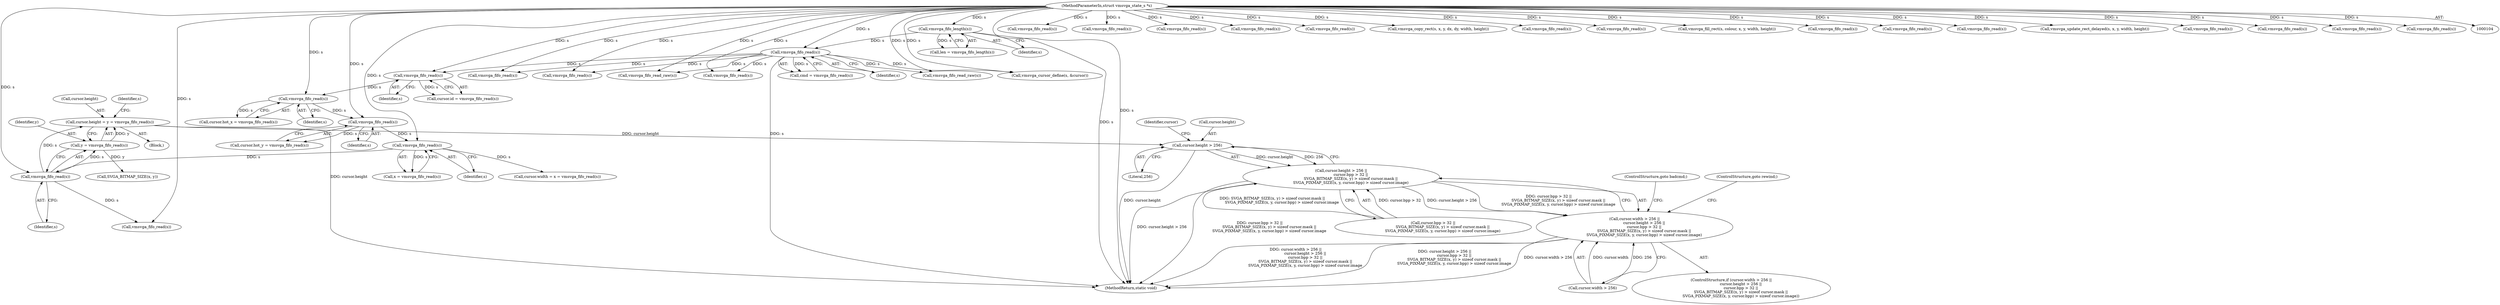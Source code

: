 digraph "0_qemu_167d97a3def77ee2dbf6e908b0ecbfe2103977db@API" {
"1000315" [label="(Call,cursor.height = y = vmsvga_fifo_read(s))"];
"1000319" [label="(Call,y = vmsvga_fifo_read(s))"];
"1000321" [label="(Call,vmsvga_fifo_read(s))"];
"1000313" [label="(Call,vmsvga_fifo_read(s))"];
"1000305" [label="(Call,vmsvga_fifo_read(s))"];
"1000299" [label="(Call,vmsvga_fifo_read(s))"];
"1000293" [label="(Call,vmsvga_fifo_read(s))"];
"1000145" [label="(Call,vmsvga_fifo_read(s))"];
"1000125" [label="(Call,vmsvga_fifo_length(s))"];
"1000105" [label="(MethodParameterIn,struct vmsvga_state_s *s)"];
"1000351" [label="(Call,cursor.height > 256)"];
"1000350" [label="(Call,cursor.height > 256 ||\n                cursor.bpp > 32 ||\n                SVGA_BITMAP_SIZE(x, y) > sizeof cursor.mask ||\n                SVGA_PIXMAP_SIZE(x, y, cursor.bpp) > sizeof cursor.image)"];
"1000344" [label="(Call,cursor.width > 256 ||\n                cursor.height > 256 ||\n                cursor.bpp > 32 ||\n                SVGA_BITMAP_SIZE(x, y) > sizeof cursor.mask ||\n                SVGA_PIXMAP_SIZE(x, y, cursor.bpp) > sizeof cursor.image)"];
"1000173" [label="(Call,vmsvga_fifo_read(s))"];
"1000294" [label="(Identifier,s)"];
"1000143" [label="(Call,cmd = vmsvga_fifo_read(s))"];
"1000299" [label="(Call,vmsvga_fifo_read(s))"];
"1000161" [label="(Call,vmsvga_fifo_read(s))"];
"1000194" [label="(Call,vmsvga_fifo_read(s))"];
"1000289" [label="(Call,cursor.id = vmsvga_fifo_read(s))"];
"1000359" [label="(Identifier,cursor)"];
"1000321" [label="(Call,vmsvga_fifo_read(s))"];
"1000329" [label="(Call,vmsvga_fifo_read(s))"];
"1000313" [label="(Call,vmsvga_fifo_read(s))"];
"1000324" [label="(Identifier,s)"];
"1000123" [label="(Call,len = vmsvga_fifo_length(s))"];
"1000210" [label="(Call,vmsvga_fifo_read(s))"];
"1000252" [label="(Call,vmsvga_fifo_read(s))"];
"1000295" [label="(Call,cursor.hot_x = vmsvga_fifo_read(s))"];
"1000525" [label="(Call,vmsvga_fifo_read(s))"];
"1000264" [label="(Call,vmsvga_copy_rect(s, x, y, dx, dy, width, height))"];
"1000343" [label="(ControlStructure,if (cursor.width > 256 ||\n                cursor.height > 256 ||\n                cursor.bpp > 32 ||\n                SVGA_BITMAP_SIZE(x, y) > sizeof cursor.mask ||\n                SVGA_PIXMAP_SIZE(x, y, cursor.bpp) > sizeof cursor.image))"];
"1000314" [label="(Identifier,s)"];
"1000125" [label="(Call,vmsvga_fifo_length(s))"];
"1000383" [label="(ControlStructure,goto badcmd;)"];
"1000198" [label="(Call,vmsvga_fifo_read(s))"];
"1000105" [label="(MethodParameterIn,struct vmsvga_state_s *s)"];
"1000256" [label="(Call,vmsvga_fifo_read(s))"];
"1000315" [label="(Call,cursor.height = y = vmsvga_fifo_read(s))"];
"1000145" [label="(Call,vmsvga_fifo_read(s))"];
"1000240" [label="(Call,vmsvga_fifo_read(s))"];
"1000344" [label="(Call,cursor.width > 256 ||\n                cursor.height > 256 ||\n                cursor.bpp > 32 ||\n                SVGA_BITMAP_SIZE(x, y) > sizeof cursor.mask ||\n                SVGA_PIXMAP_SIZE(x, y, cursor.bpp) > sizeof cursor.image)"];
"1000311" [label="(Call,x = vmsvga_fifo_read(s))"];
"1000214" [label="(Call,vmsvga_fill_rect(s, colour, x, y, width, height))"];
"1000126" [label="(Identifier,s)"];
"1000248" [label="(Call,vmsvga_fifo_read(s))"];
"1000345" [label="(Call,cursor.width > 256)"];
"1000428" [label="(Call,vmsvga_cursor_define(s, &cursor))"];
"1000244" [label="(Call,vmsvga_fifo_read(s))"];
"1000301" [label="(Call,cursor.hot_y = vmsvga_fifo_read(s))"];
"1000384" [label="(ControlStructure,goto rewind;)"];
"1000146" [label="(Identifier,s)"];
"1000351" [label="(Call,cursor.height > 256)"];
"1000356" [label="(Call,cursor.bpp > 32 ||\n                SVGA_BITMAP_SIZE(x, y) > sizeof cursor.mask ||\n                SVGA_PIXMAP_SIZE(x, y, cursor.bpp) > sizeof cursor.image)"];
"1000323" [label="(Call,vmsvga_fifo_read(s))"];
"1000306" [label="(Identifier,s)"];
"1000260" [label="(Call,vmsvga_fifo_read(s))"];
"1000352" [label="(Call,cursor.height)"];
"1000175" [label="(Call,vmsvga_update_rect_delayed(s, x, y, width, height))"];
"1000319" [label="(Call,y = vmsvga_fifo_read(s))"];
"1000206" [label="(Call,vmsvga_fifo_read(s))"];
"1000300" [label="(Identifier,s)"];
"1000293" [label="(Call,vmsvga_fifo_read(s))"];
"1000350" [label="(Call,cursor.height > 256 ||\n                cursor.bpp > 32 ||\n                SVGA_BITMAP_SIZE(x, y) > sizeof cursor.mask ||\n                SVGA_PIXMAP_SIZE(x, y, cursor.bpp) > sizeof cursor.image)"];
"1000334" [label="(Call,SVGA_BITMAP_SIZE(x, y))"];
"1000305" [label="(Call,vmsvga_fifo_read(s))"];
"1000549" [label="(MethodReturn,static void)"];
"1000426" [label="(Call,vmsvga_fifo_read_raw(s))"];
"1000147" [label="(Block,)"];
"1000307" [label="(Call,cursor.width = x = vmsvga_fifo_read(s))"];
"1000322" [label="(Identifier,s)"];
"1000202" [label="(Call,vmsvga_fifo_read(s))"];
"1000316" [label="(Call,cursor.height)"];
"1000355" [label="(Literal,256)"];
"1000165" [label="(Call,vmsvga_fifo_read(s))"];
"1000169" [label="(Call,vmsvga_fifo_read(s))"];
"1000403" [label="(Call,vmsvga_fifo_read_raw(s))"];
"1000320" [label="(Identifier,y)"];
"1000315" -> "1000147"  [label="AST: "];
"1000315" -> "1000319"  [label="CFG: "];
"1000316" -> "1000315"  [label="AST: "];
"1000319" -> "1000315"  [label="AST: "];
"1000324" -> "1000315"  [label="CFG: "];
"1000315" -> "1000549"  [label="DDG: cursor.height"];
"1000319" -> "1000315"  [label="DDG: y"];
"1000321" -> "1000315"  [label="DDG: s"];
"1000315" -> "1000351"  [label="DDG: cursor.height"];
"1000319" -> "1000321"  [label="CFG: "];
"1000320" -> "1000319"  [label="AST: "];
"1000321" -> "1000319"  [label="AST: "];
"1000321" -> "1000319"  [label="DDG: s"];
"1000319" -> "1000334"  [label="DDG: y"];
"1000321" -> "1000322"  [label="CFG: "];
"1000322" -> "1000321"  [label="AST: "];
"1000313" -> "1000321"  [label="DDG: s"];
"1000105" -> "1000321"  [label="DDG: s"];
"1000321" -> "1000323"  [label="DDG: s"];
"1000313" -> "1000311"  [label="AST: "];
"1000313" -> "1000314"  [label="CFG: "];
"1000314" -> "1000313"  [label="AST: "];
"1000311" -> "1000313"  [label="CFG: "];
"1000313" -> "1000307"  [label="DDG: s"];
"1000313" -> "1000311"  [label="DDG: s"];
"1000305" -> "1000313"  [label="DDG: s"];
"1000105" -> "1000313"  [label="DDG: s"];
"1000305" -> "1000301"  [label="AST: "];
"1000305" -> "1000306"  [label="CFG: "];
"1000306" -> "1000305"  [label="AST: "];
"1000301" -> "1000305"  [label="CFG: "];
"1000305" -> "1000301"  [label="DDG: s"];
"1000299" -> "1000305"  [label="DDG: s"];
"1000105" -> "1000305"  [label="DDG: s"];
"1000299" -> "1000295"  [label="AST: "];
"1000299" -> "1000300"  [label="CFG: "];
"1000300" -> "1000299"  [label="AST: "];
"1000295" -> "1000299"  [label="CFG: "];
"1000299" -> "1000295"  [label="DDG: s"];
"1000293" -> "1000299"  [label="DDG: s"];
"1000105" -> "1000299"  [label="DDG: s"];
"1000293" -> "1000289"  [label="AST: "];
"1000293" -> "1000294"  [label="CFG: "];
"1000294" -> "1000293"  [label="AST: "];
"1000289" -> "1000293"  [label="CFG: "];
"1000293" -> "1000289"  [label="DDG: s"];
"1000145" -> "1000293"  [label="DDG: s"];
"1000105" -> "1000293"  [label="DDG: s"];
"1000145" -> "1000143"  [label="AST: "];
"1000145" -> "1000146"  [label="CFG: "];
"1000146" -> "1000145"  [label="AST: "];
"1000143" -> "1000145"  [label="CFG: "];
"1000145" -> "1000549"  [label="DDG: s"];
"1000145" -> "1000143"  [label="DDG: s"];
"1000125" -> "1000145"  [label="DDG: s"];
"1000105" -> "1000145"  [label="DDG: s"];
"1000145" -> "1000161"  [label="DDG: s"];
"1000145" -> "1000194"  [label="DDG: s"];
"1000145" -> "1000240"  [label="DDG: s"];
"1000145" -> "1000403"  [label="DDG: s"];
"1000145" -> "1000426"  [label="DDG: s"];
"1000145" -> "1000428"  [label="DDG: s"];
"1000125" -> "1000123"  [label="AST: "];
"1000125" -> "1000126"  [label="CFG: "];
"1000126" -> "1000125"  [label="AST: "];
"1000123" -> "1000125"  [label="CFG: "];
"1000125" -> "1000549"  [label="DDG: s"];
"1000125" -> "1000123"  [label="DDG: s"];
"1000105" -> "1000125"  [label="DDG: s"];
"1000105" -> "1000104"  [label="AST: "];
"1000105" -> "1000549"  [label="DDG: s"];
"1000105" -> "1000161"  [label="DDG: s"];
"1000105" -> "1000165"  [label="DDG: s"];
"1000105" -> "1000169"  [label="DDG: s"];
"1000105" -> "1000173"  [label="DDG: s"];
"1000105" -> "1000175"  [label="DDG: s"];
"1000105" -> "1000194"  [label="DDG: s"];
"1000105" -> "1000198"  [label="DDG: s"];
"1000105" -> "1000202"  [label="DDG: s"];
"1000105" -> "1000206"  [label="DDG: s"];
"1000105" -> "1000210"  [label="DDG: s"];
"1000105" -> "1000214"  [label="DDG: s"];
"1000105" -> "1000240"  [label="DDG: s"];
"1000105" -> "1000244"  [label="DDG: s"];
"1000105" -> "1000248"  [label="DDG: s"];
"1000105" -> "1000252"  [label="DDG: s"];
"1000105" -> "1000256"  [label="DDG: s"];
"1000105" -> "1000260"  [label="DDG: s"];
"1000105" -> "1000264"  [label="DDG: s"];
"1000105" -> "1000323"  [label="DDG: s"];
"1000105" -> "1000329"  [label="DDG: s"];
"1000105" -> "1000403"  [label="DDG: s"];
"1000105" -> "1000426"  [label="DDG: s"];
"1000105" -> "1000428"  [label="DDG: s"];
"1000105" -> "1000525"  [label="DDG: s"];
"1000351" -> "1000350"  [label="AST: "];
"1000351" -> "1000355"  [label="CFG: "];
"1000352" -> "1000351"  [label="AST: "];
"1000355" -> "1000351"  [label="AST: "];
"1000359" -> "1000351"  [label="CFG: "];
"1000350" -> "1000351"  [label="CFG: "];
"1000351" -> "1000549"  [label="DDG: cursor.height"];
"1000351" -> "1000350"  [label="DDG: cursor.height"];
"1000351" -> "1000350"  [label="DDG: 256"];
"1000350" -> "1000344"  [label="AST: "];
"1000350" -> "1000356"  [label="CFG: "];
"1000356" -> "1000350"  [label="AST: "];
"1000344" -> "1000350"  [label="CFG: "];
"1000350" -> "1000549"  [label="DDG: cursor.bpp > 32 ||\n                SVGA_BITMAP_SIZE(x, y) > sizeof cursor.mask ||\n                SVGA_PIXMAP_SIZE(x, y, cursor.bpp) > sizeof cursor.image"];
"1000350" -> "1000549"  [label="DDG: cursor.height > 256"];
"1000350" -> "1000344"  [label="DDG: cursor.height > 256"];
"1000350" -> "1000344"  [label="DDG: cursor.bpp > 32 ||\n                SVGA_BITMAP_SIZE(x, y) > sizeof cursor.mask ||\n                SVGA_PIXMAP_SIZE(x, y, cursor.bpp) > sizeof cursor.image"];
"1000356" -> "1000350"  [label="DDG: cursor.bpp > 32"];
"1000356" -> "1000350"  [label="DDG: SVGA_BITMAP_SIZE(x, y) > sizeof cursor.mask ||\n                SVGA_PIXMAP_SIZE(x, y, cursor.bpp) > sizeof cursor.image"];
"1000344" -> "1000343"  [label="AST: "];
"1000344" -> "1000345"  [label="CFG: "];
"1000345" -> "1000344"  [label="AST: "];
"1000383" -> "1000344"  [label="CFG: "];
"1000384" -> "1000344"  [label="CFG: "];
"1000344" -> "1000549"  [label="DDG: cursor.width > 256 ||\n                cursor.height > 256 ||\n                cursor.bpp > 32 ||\n                SVGA_BITMAP_SIZE(x, y) > sizeof cursor.mask ||\n                SVGA_PIXMAP_SIZE(x, y, cursor.bpp) > sizeof cursor.image"];
"1000344" -> "1000549"  [label="DDG: cursor.height > 256 ||\n                cursor.bpp > 32 ||\n                SVGA_BITMAP_SIZE(x, y) > sizeof cursor.mask ||\n                SVGA_PIXMAP_SIZE(x, y, cursor.bpp) > sizeof cursor.image"];
"1000344" -> "1000549"  [label="DDG: cursor.width > 256"];
"1000345" -> "1000344"  [label="DDG: cursor.width"];
"1000345" -> "1000344"  [label="DDG: 256"];
}
